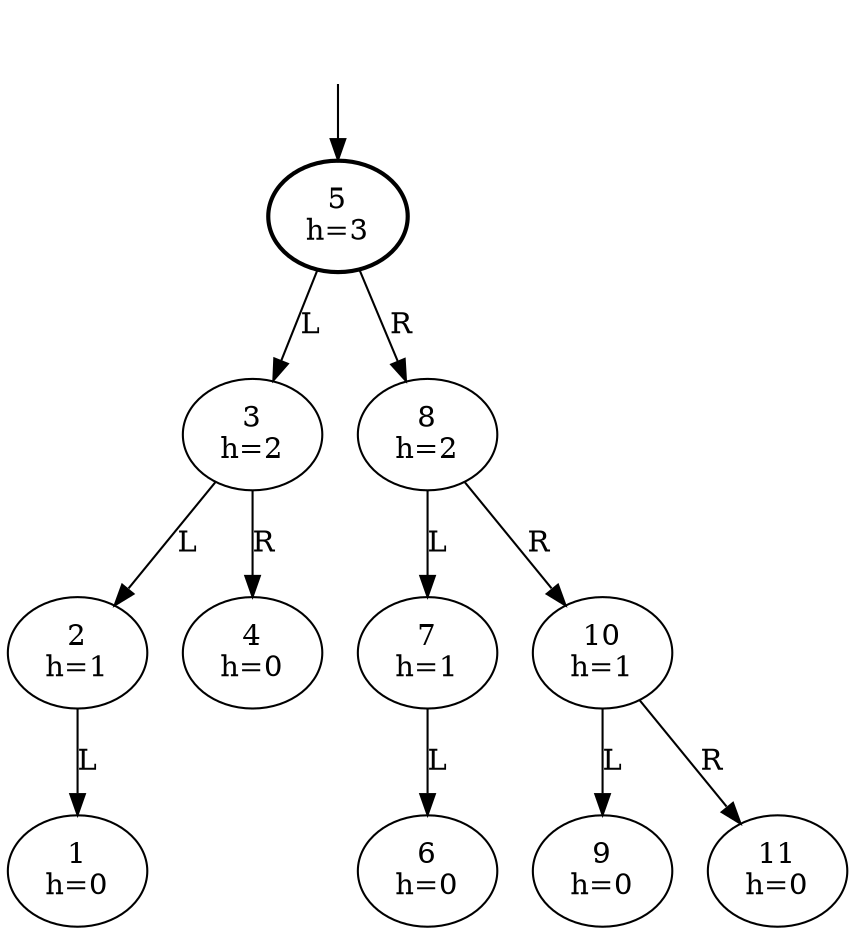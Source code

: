 digraph
 {
	Dummy [style=invis];
	Dummy -> 5;
	5 [penwidth=2];

	
      5 [label="5\nh=3"];

      5 -> 3 [label="L"];
      3 [label="3\nh=2"];

      3 -> 2 [label="L"];
      2 [label="2\nh=1"];

      2 -> 1 [label="L"];
      1 [label="1\nh=0"];

      3 -> 4 [label="R"];
      4 [label="4\nh=0"];

      5 -> 8 [label="R"];
      8 [label="8\nh=2"];

      8 -> 7 [label="L"];
      7 [label="7\nh=1"];

      7 -> 6 [label="L"];
      6 [label="6\nh=0"];

      8 -> 10 [label="R"];
      10 [label="10\nh=1"];

      10 -> 9 [label="L"];
      9 [label="9\nh=0"];

      10 -> 11 [label="R"];
      11 [label="11\nh=0"];

}